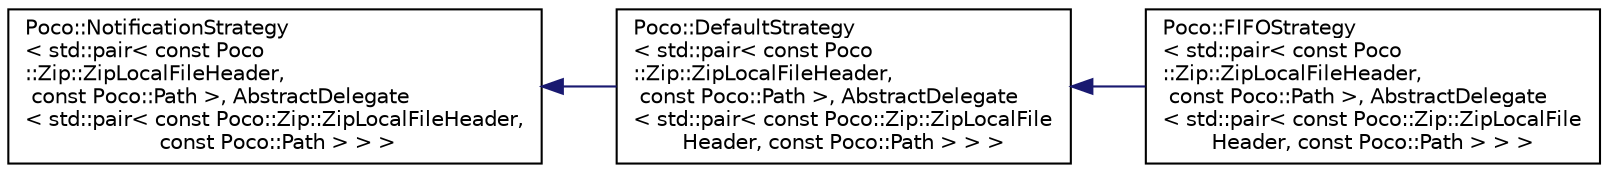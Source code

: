 digraph "Graphical Class Hierarchy"
{
 // LATEX_PDF_SIZE
  edge [fontname="Helvetica",fontsize="10",labelfontname="Helvetica",labelfontsize="10"];
  node [fontname="Helvetica",fontsize="10",shape=record];
  rankdir="LR";
  Node0 [label="Poco::NotificationStrategy\l\< std::pair\< const Poco\l::Zip::ZipLocalFileHeader,\l const Poco::Path \>, AbstractDelegate\l\< std::pair\< const Poco::Zip::ZipLocalFileHeader,\l const Poco::Path \> \> \>",height=0.2,width=0.4,color="black", fillcolor="white", style="filled",URL="$classPoco_1_1NotificationStrategy.html",tooltip=" "];
  Node0 -> Node1 [dir="back",color="midnightblue",fontsize="10",style="solid",fontname="Helvetica"];
  Node1 [label="Poco::DefaultStrategy\l\< std::pair\< const Poco\l::Zip::ZipLocalFileHeader,\l const Poco::Path \>, AbstractDelegate\l\< std::pair\< const Poco::Zip::ZipLocalFile\lHeader, const Poco::Path \> \> \>",height=0.2,width=0.4,color="black", fillcolor="white", style="filled",URL="$classPoco_1_1DefaultStrategy.html",tooltip=" "];
  Node1 -> Node2 [dir="back",color="midnightblue",fontsize="10",style="solid",fontname="Helvetica"];
  Node2 [label="Poco::FIFOStrategy\l\< std::pair\< const Poco\l::Zip::ZipLocalFileHeader,\l const Poco::Path \>, AbstractDelegate\l\< std::pair\< const Poco::Zip::ZipLocalFile\lHeader, const Poco::Path \> \> \>",height=0.2,width=0.4,color="black", fillcolor="white", style="filled",URL="$classPoco_1_1FIFOStrategy.html",tooltip=" "];
}
